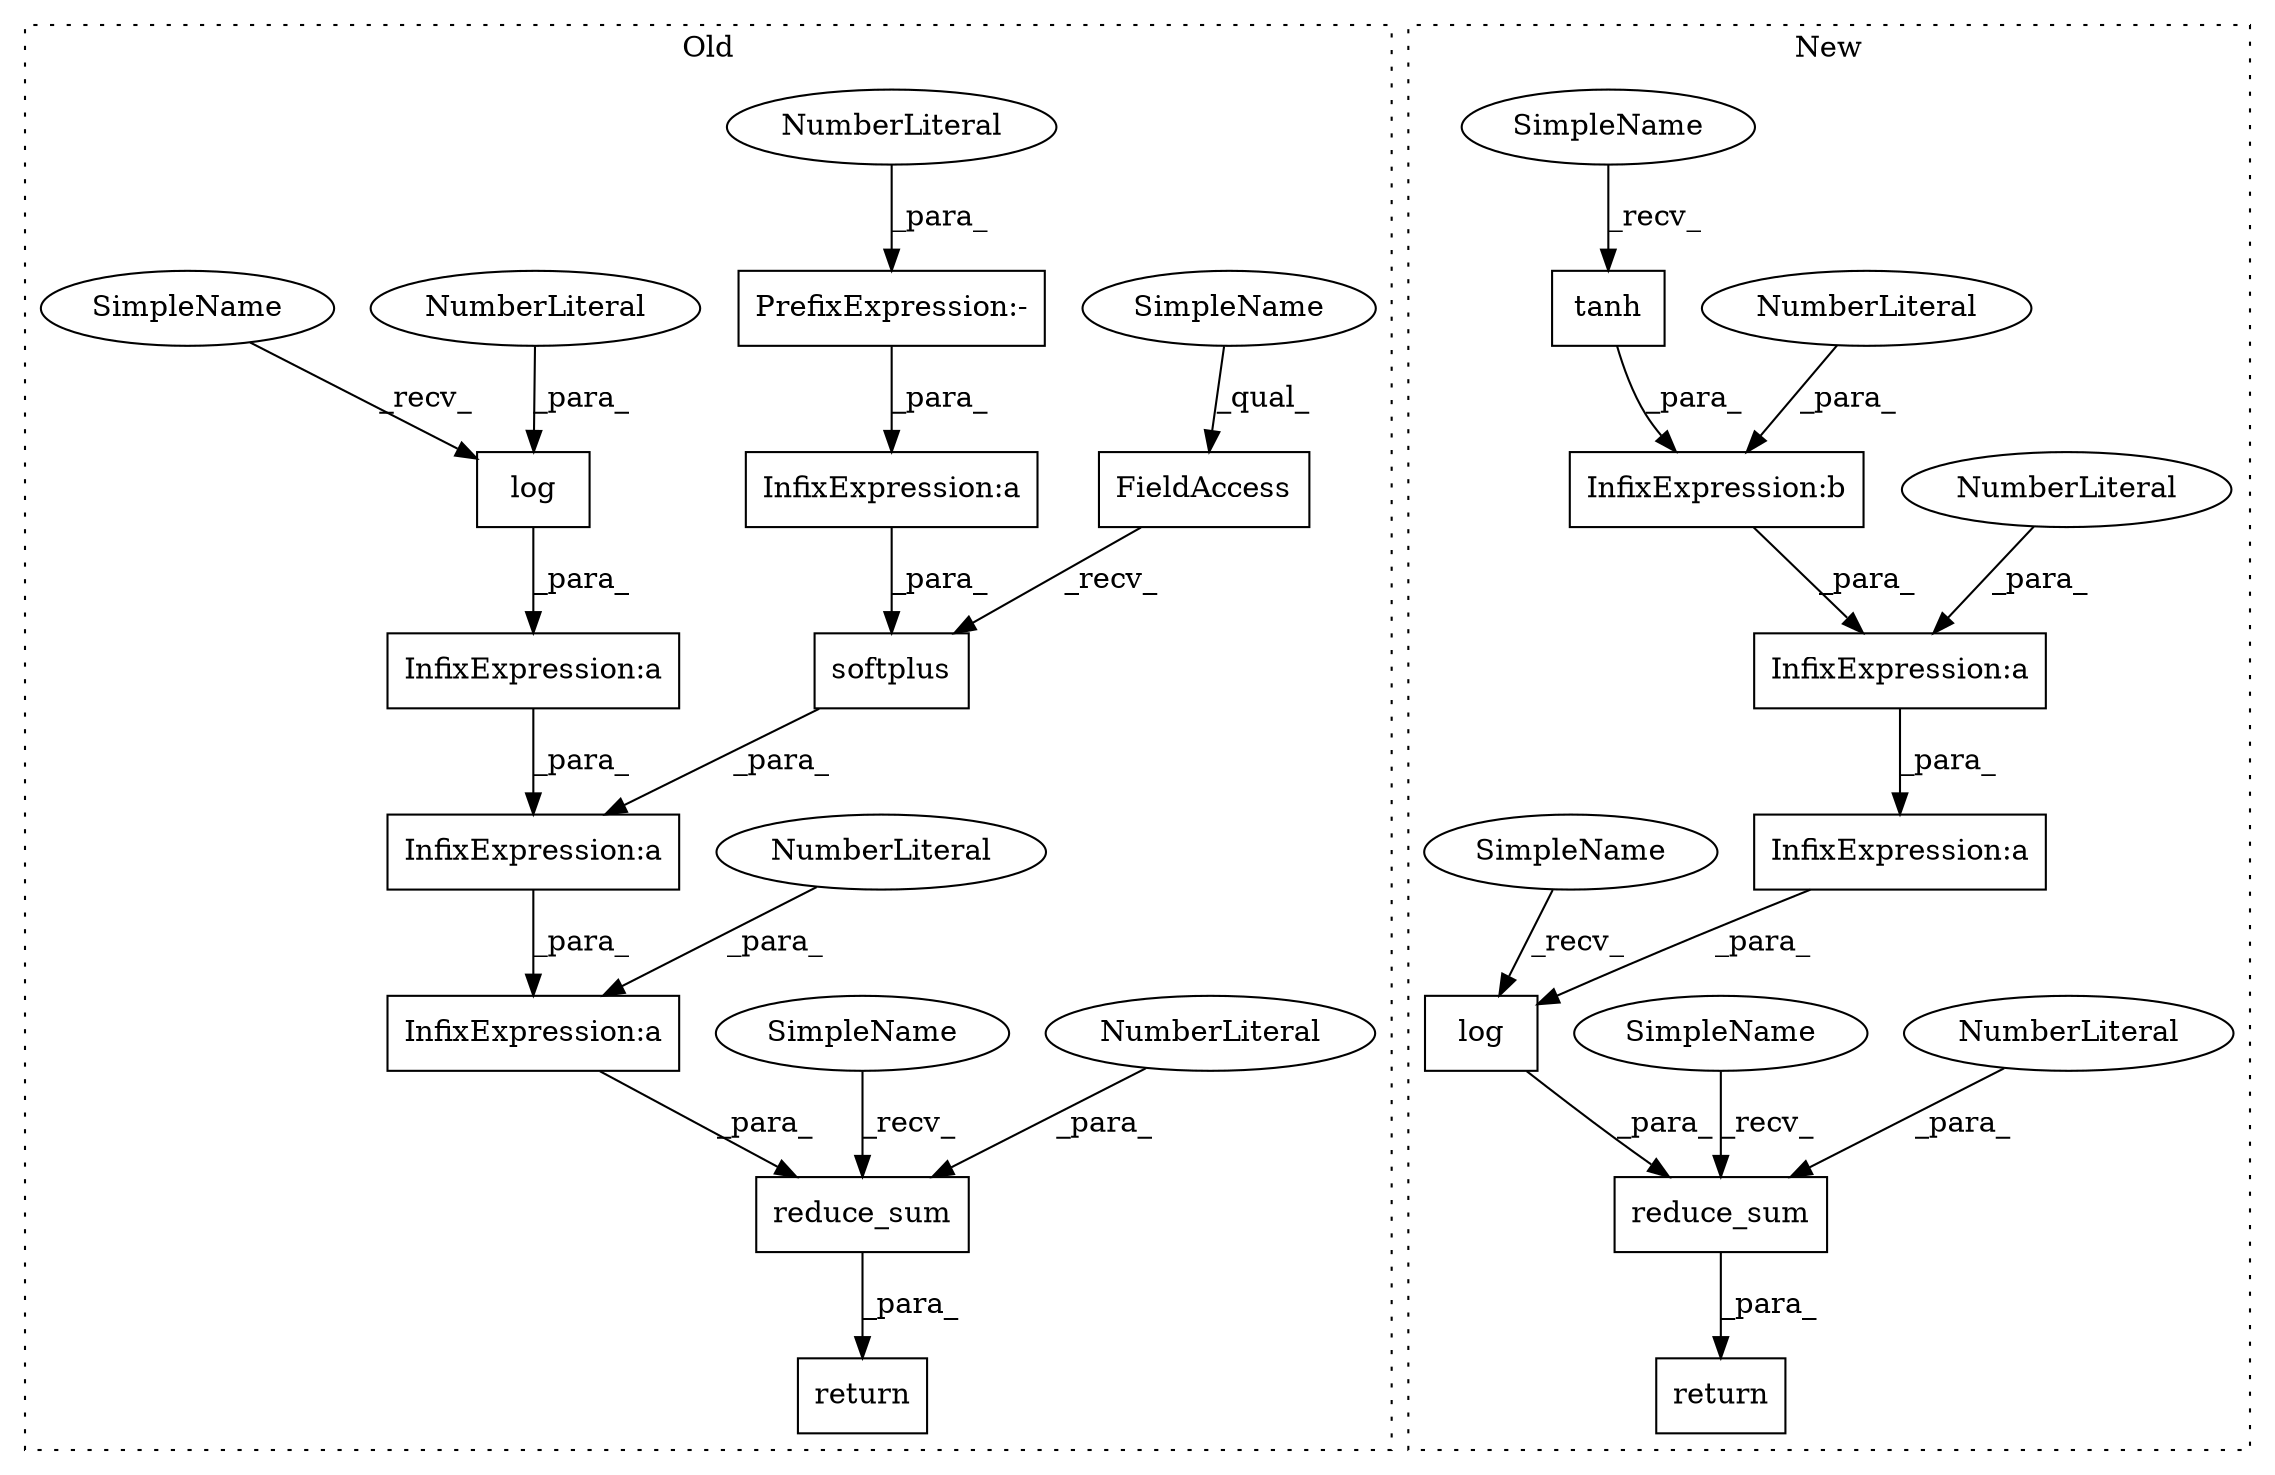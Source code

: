 digraph G {
subgraph cluster0 {
1 [label="reduce_sum" a="32" s="4486,4579" l="11,1" shape="box"];
5 [label="InfixExpression:a" a="27" s="4524" l="3" shape="box"];
6 [label="InfixExpression:a" a="27" s="4535" l="3" shape="box"];
8 [label="return" a="41" s="4468" l="7" shape="box"];
9 [label="InfixExpression:a" a="27" s="4500" l="3" shape="box"];
11 [label="InfixExpression:a" a="27" s="4565" l="3" shape="box"];
13 [label="NumberLiteral" a="34" s="4497" l="3" shape="ellipse"];
17 [label="FieldAccess" a="22" s="4538" l="13" shape="box"];
18 [label="softplus" a="32" s="4552,4575" l="9,1" shape="box"];
19 [label="log" a="32" s="4516,4523" l="4,1" shape="box"];
20 [label="NumberLiteral" a="34" s="4520" l="3" shape="ellipse"];
22 [label="PrefixExpression:-" a="38" s="4561" l="1" shape="box"];
23 [label="NumberLiteral" a="34" s="4562" l="3" shape="ellipse"];
24 [label="NumberLiteral" a="34" s="4578" l="1" shape="ellipse"];
25 [label="SimpleName" a="42" s="4475" l="10" shape="ellipse"];
26 [label="SimpleName" a="42" s="4538" l="10" shape="ellipse"];
27 [label="SimpleName" a="42" s="4505" l="10" shape="ellipse"];
label = "Old";
style="dotted";
}
subgraph cluster1 {
2 [label="return" a="41" s="4468" l="7" shape="box"];
3 [label="InfixExpression:a" a="27" s="4548" l="3" shape="box"];
4 [label="InfixExpression:a" a="27" s="4514" l="3" shape="box"];
7 [label="reduce_sum" a="32" s="4486,4557" l="11,1" shape="box"];
10 [label="tanh" a="32" s="4529,4541" l="5,1" shape="box"];
12 [label="NumberLiteral" a="34" s="4556" l="1" shape="ellipse"];
14 [label="NumberLiteral" a="34" s="4513" l="1" shape="ellipse"];
15 [label="InfixExpression:b" a="27" s="4542" l="3" shape="box"];
16 [label="NumberLiteral" a="34" s="4545" l="1" shape="ellipse"];
21 [label="log" a="32" s="4508,4554" l="4,1" shape="box"];
28 [label="SimpleName" a="42" s="4475" l="10" shape="ellipse"];
29 [label="SimpleName" a="42" s="4518" l="10" shape="ellipse"];
30 [label="SimpleName" a="42" s="4497" l="10" shape="ellipse"];
label = "New";
style="dotted";
}
1 -> 8 [label="_para_"];
3 -> 21 [label="_para_"];
4 -> 3 [label="_para_"];
5 -> 6 [label="_para_"];
6 -> 9 [label="_para_"];
7 -> 2 [label="_para_"];
9 -> 1 [label="_para_"];
10 -> 15 [label="_para_"];
11 -> 18 [label="_para_"];
12 -> 7 [label="_para_"];
13 -> 9 [label="_para_"];
14 -> 4 [label="_para_"];
15 -> 4 [label="_para_"];
16 -> 15 [label="_para_"];
17 -> 18 [label="_recv_"];
18 -> 6 [label="_para_"];
19 -> 5 [label="_para_"];
20 -> 19 [label="_para_"];
21 -> 7 [label="_para_"];
22 -> 11 [label="_para_"];
23 -> 22 [label="_para_"];
24 -> 1 [label="_para_"];
25 -> 1 [label="_recv_"];
26 -> 17 [label="_qual_"];
27 -> 19 [label="_recv_"];
28 -> 7 [label="_recv_"];
29 -> 10 [label="_recv_"];
30 -> 21 [label="_recv_"];
}